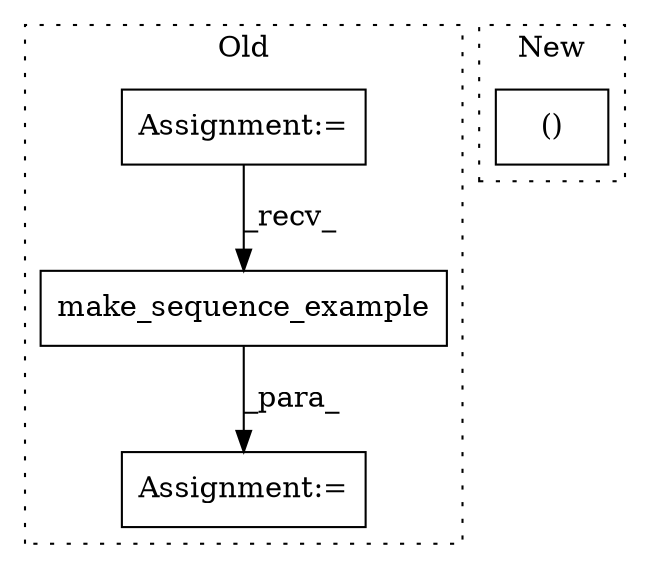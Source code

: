 digraph G {
subgraph cluster0 {
1 [label="make_sequence_example" a="32" s="2632,2685" l="22,1" shape="box"];
3 [label="Assignment:=" a="7" s="2221" l="15" shape="box"];
4 [label="Assignment:=" a="7" s="2615" l="1" shape="box"];
label = "Old";
style="dotted";
}
subgraph cluster1 {
2 [label="()" a="106" s="2385" l="25" shape="box"];
label = "New";
style="dotted";
}
1 -> 4 [label="_para_"];
3 -> 1 [label="_recv_"];
}